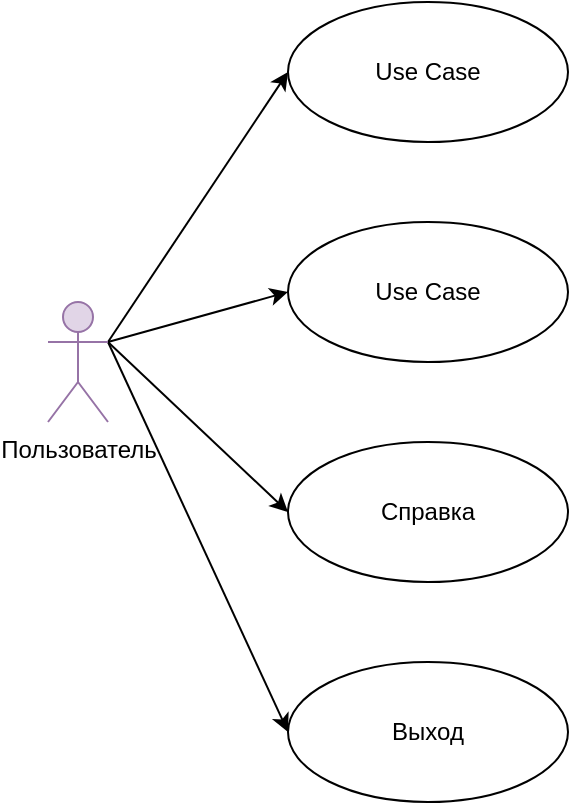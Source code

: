 <mxfile version="24.2.8" type="device">
  <diagram name="Страница — 1" id="hVWGoxqhxvgRYhH3cD5Q">
    <mxGraphModel dx="2026" dy="1153" grid="1" gridSize="10" guides="1" tooltips="1" connect="1" arrows="1" fold="1" page="1" pageScale="1" pageWidth="827" pageHeight="1169" math="0" shadow="0">
      <root>
        <mxCell id="0" />
        <mxCell id="1" parent="0" />
        <mxCell id="_8kPzmlkz0cCIGfy4Fdh-2" style="rounded=0;orthogonalLoop=1;jettySize=auto;html=1;entryX=0;entryY=0.5;entryDx=0;entryDy=0;exitX=1;exitY=0.333;exitDx=0;exitDy=0;exitPerimeter=0;" parent="1" source="Jt5670IHXcskup61tgXa-1" target="Jt5670IHXcskup61tgXa-3" edge="1">
          <mxGeometry relative="1" as="geometry" />
        </mxCell>
        <mxCell id="_8kPzmlkz0cCIGfy4Fdh-3" style="rounded=0;orthogonalLoop=1;jettySize=auto;html=1;entryX=0;entryY=0.5;entryDx=0;entryDy=0;exitX=1;exitY=0.333;exitDx=0;exitDy=0;exitPerimeter=0;" parent="1" source="Jt5670IHXcskup61tgXa-1" target="Jt5670IHXcskup61tgXa-2" edge="1">
          <mxGeometry relative="1" as="geometry" />
        </mxCell>
        <mxCell id="_8kPzmlkz0cCIGfy4Fdh-4" style="rounded=0;orthogonalLoop=1;jettySize=auto;html=1;entryX=0;entryY=0.5;entryDx=0;entryDy=0;exitX=1;exitY=0.333;exitDx=0;exitDy=0;exitPerimeter=0;" parent="1" source="Jt5670IHXcskup61tgXa-1" target="Jt5670IHXcskup61tgXa-4" edge="1">
          <mxGeometry relative="1" as="geometry" />
        </mxCell>
        <mxCell id="_8kPzmlkz0cCIGfy4Fdh-5" style="rounded=0;orthogonalLoop=1;jettySize=auto;html=1;entryX=0;entryY=0.5;entryDx=0;entryDy=0;exitX=1;exitY=0.333;exitDx=0;exitDy=0;exitPerimeter=0;" parent="1" source="Jt5670IHXcskup61tgXa-1" target="_8kPzmlkz0cCIGfy4Fdh-1" edge="1">
          <mxGeometry relative="1" as="geometry" />
        </mxCell>
        <mxCell id="Jt5670IHXcskup61tgXa-1" value="Пользователь" style="shape=umlActor;verticalLabelPosition=bottom;verticalAlign=top;html=1;fillColor=#e1d5e7;strokeColor=#9673a6;" parent="1" vertex="1">
          <mxGeometry x="240" y="190" width="30" height="60" as="geometry" />
        </mxCell>
        <mxCell id="Jt5670IHXcskup61tgXa-2" value="Справка" style="ellipse;whiteSpace=wrap;html=1;" parent="1" vertex="1">
          <mxGeometry x="360" y="260" width="140" height="70" as="geometry" />
        </mxCell>
        <mxCell id="Jt5670IHXcskup61tgXa-3" value="Выход" style="ellipse;whiteSpace=wrap;html=1;" parent="1" vertex="1">
          <mxGeometry x="360" y="370" width="140" height="70" as="geometry" />
        </mxCell>
        <mxCell id="Jt5670IHXcskup61tgXa-4" value="Use Case" style="ellipse;whiteSpace=wrap;html=1;" parent="1" vertex="1">
          <mxGeometry x="360" y="150" width="140" height="70" as="geometry" />
        </mxCell>
        <mxCell id="_8kPzmlkz0cCIGfy4Fdh-1" value="Use Case" style="ellipse;whiteSpace=wrap;html=1;" parent="1" vertex="1">
          <mxGeometry x="360" y="40" width="140" height="70" as="geometry" />
        </mxCell>
      </root>
    </mxGraphModel>
  </diagram>
</mxfile>

